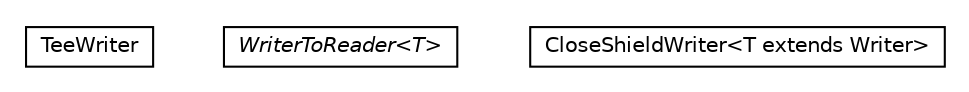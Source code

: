 #!/usr/local/bin/dot
#
# Class diagram 
# Generated by UMLGraph version 5.1 (http://www.umlgraph.org/)
#

digraph G {
	edge [fontname="Helvetica",fontsize=10,labelfontname="Helvetica",labelfontsize=10];
	node [fontname="Helvetica",fontsize=10,shape=plaintext];
	nodesep=0.25;
	ranksep=0.5;
	// com.gc.iotools.stream.writer.TeeWriter
	c285 [label=<<table title="com.gc.iotools.stream.writer.TeeWriter" border="0" cellborder="1" cellspacing="0" cellpadding="2" port="p" href="./TeeWriter.html">
		<tr><td><table border="0" cellspacing="0" cellpadding="1">
<tr><td align="center" balign="center"> TeeWriter </td></tr>
		</table></td></tr>
		</table>>, fontname="Helvetica", fontcolor="black", fontsize=10.0];
	// com.gc.iotools.stream.writer.WriterToReader<T>
	c286 [label=<<table title="com.gc.iotools.stream.writer.WriterToReader" border="0" cellborder="1" cellspacing="0" cellpadding="2" port="p" href="./WriterToReader.html">
		<tr><td><table border="0" cellspacing="0" cellpadding="1">
<tr><td align="center" balign="center"><font face="Helvetica-Oblique"> WriterToReader&lt;T&gt; </font></td></tr>
		</table></td></tr>
		</table>>, fontname="Helvetica", fontcolor="black", fontsize=10.0];
	// com.gc.iotools.stream.writer.CloseShieldWriter<T extends java.io.Writer>
	c287 [label=<<table title="com.gc.iotools.stream.writer.CloseShieldWriter" border="0" cellborder="1" cellspacing="0" cellpadding="2" port="p" href="./CloseShieldWriter.html">
		<tr><td><table border="0" cellspacing="0" cellpadding="1">
<tr><td align="center" balign="center"> CloseShieldWriter&lt;T extends Writer&gt; </td></tr>
		</table></td></tr>
		</table>>, fontname="Helvetica", fontcolor="black", fontsize=10.0];
}

